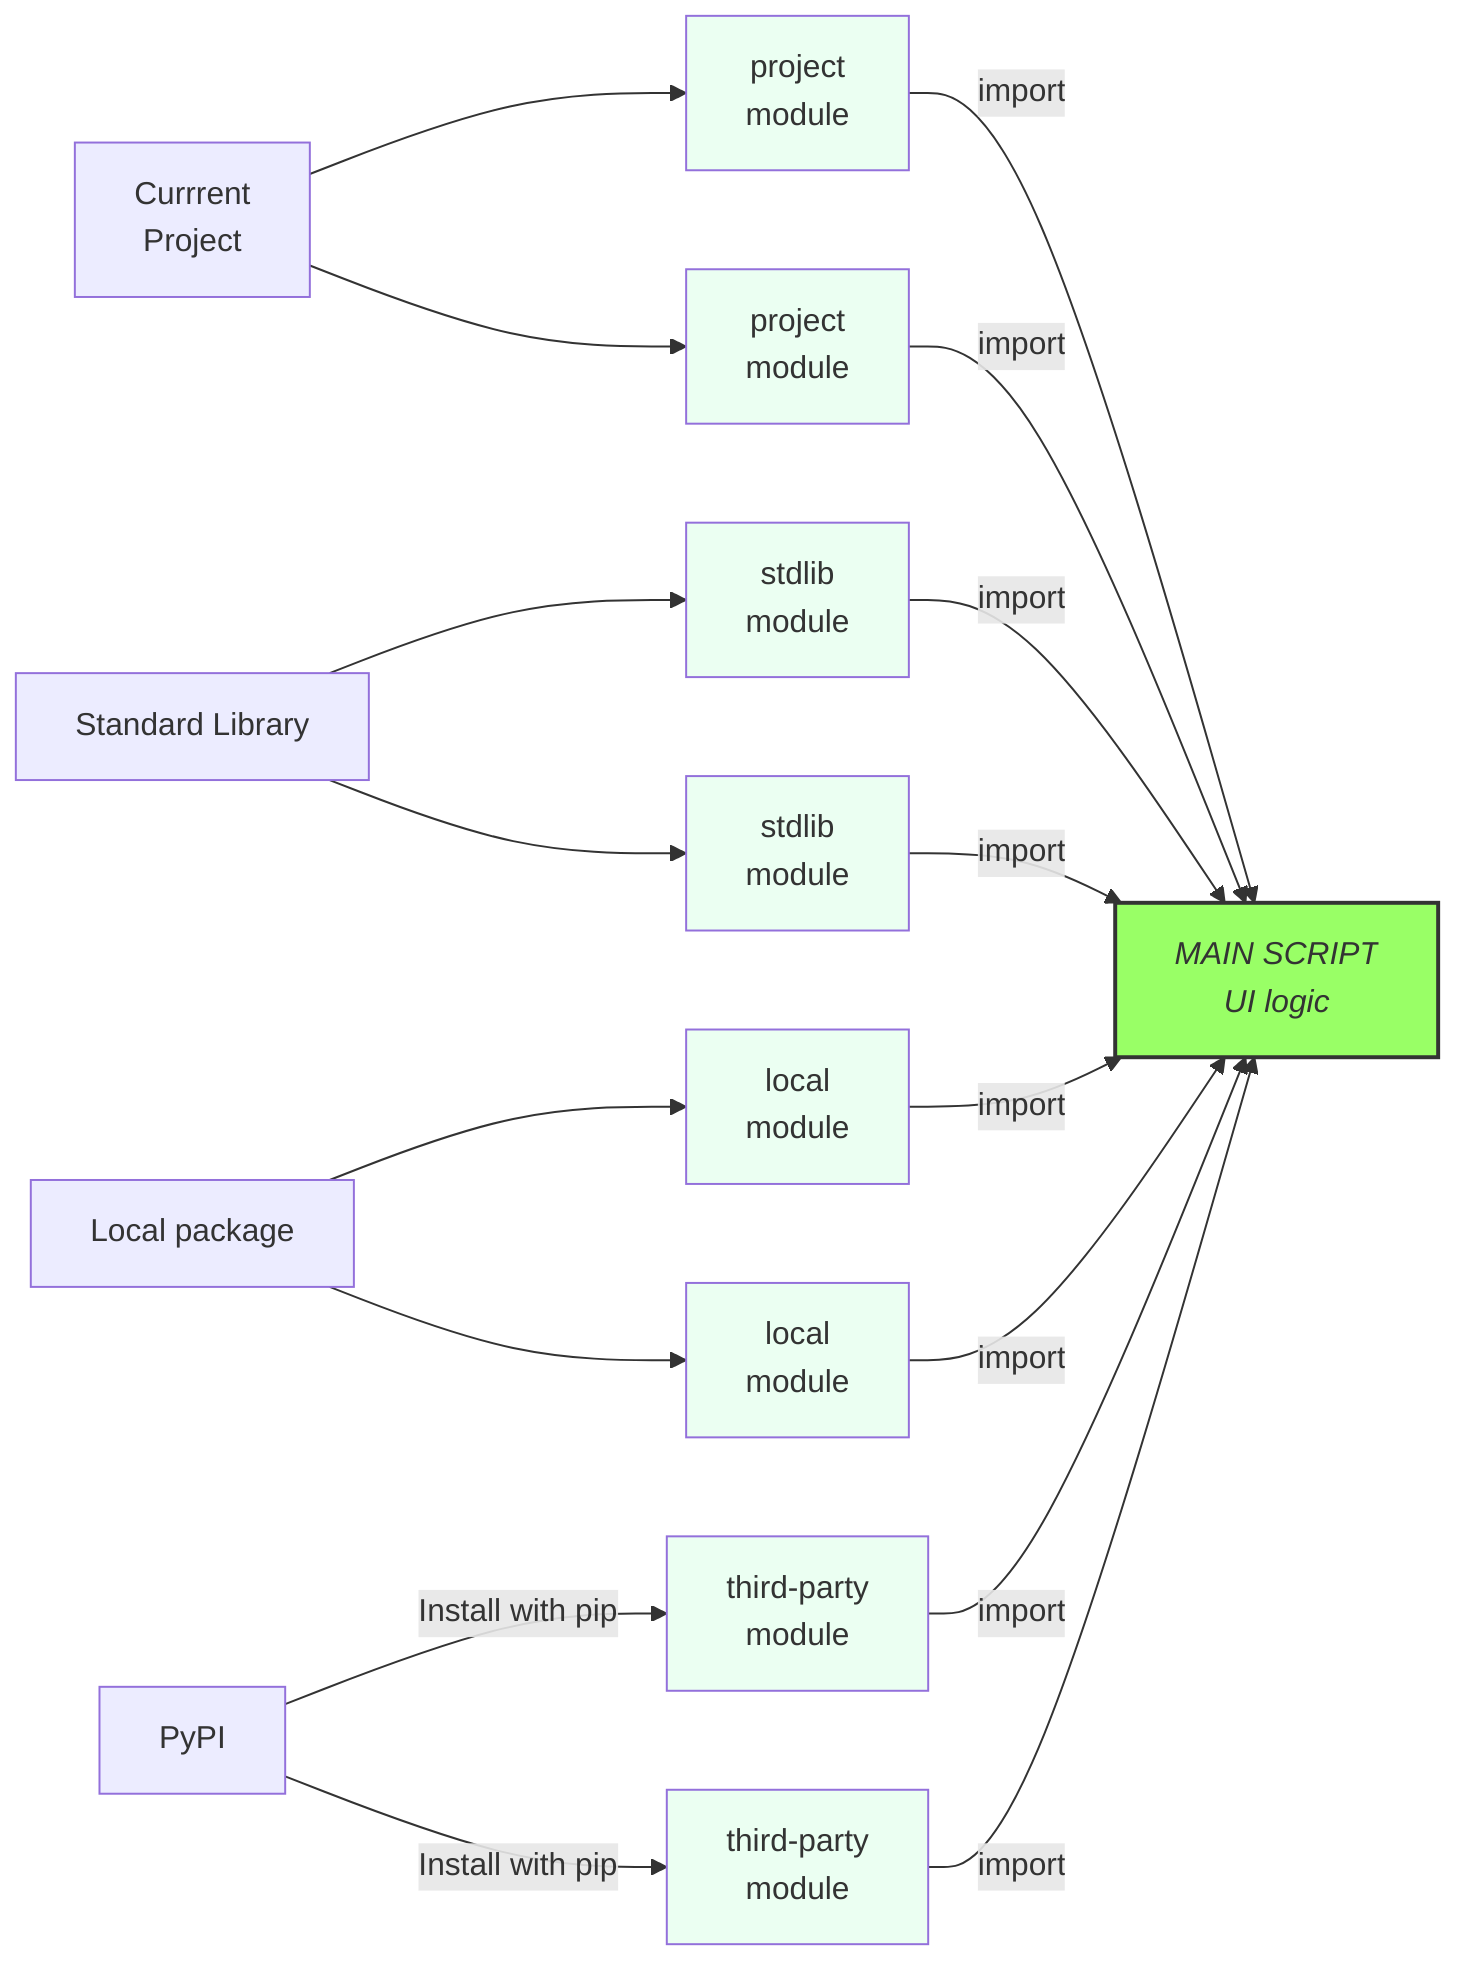 flowchart LR
    APP[Currrent\nProject] --> MOD_PROJECT_1[project\nmodule]
    APP[Currrent\nProject] --> MOD_PROJECT_2[project\nmodule]
    STD[Standard Library] --> MOD_STDLIB_1[stdlib\nmodule]
    STD[Standard Library] --> MOD_STDLIB_2[stdlib\nmodule]
    LOCAL[Local package] --> MOD_LOCAL_1[local\nmodule]
    LOCAL[Local package] --> MOD_LOCAL_2[local\nmodule]
    PYPI[PyPI] -->|Install with pip|MOD_THIRD_PARTY_1[third-party\nmodule]
    PYPI[PyPI] -->|Install with pip|MOD_THIRD_PARTY_2[third-party\nmodule]
    MOD_PROJECT_1 -->|import|MAIN
    MOD_PROJECT_2 -->|import|MAIN
    MOD_STDLIB_1 -->|import|MAIN
    MOD_STDLIB_2 -->|import|MAIN
    MOD_LOCAL_1 -->|import|MAIN
    MOD_LOCAL_2 -->|import|MAIN
    MOD_THIRD_PARTY_1 -->|import|MAIN[MAIN SCRIPT\nUI logic]
    MOD_THIRD_PARTY_2 -->|import|MAIN

    classDef blue fill:#ebfff2
    classDef green fill:#9f6,stroke:#333,font-style:italic,stroke-width:2px
    class MAIN green
    class MOD_THIRD_PARTY_1,MOD_THIRD_PARTY_2,MOD_PROJECT_1,MOD_PROJECT_2 blue
    class MOD_LOCAL_1,MOD_LOCAL_2,MOD_STDLIB_1,MOD_STDLIB_2 blue